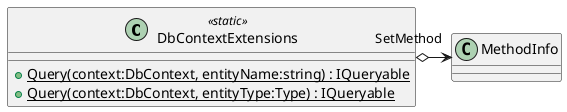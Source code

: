 @startuml
class DbContextExtensions <<static>> {
    + {static} Query(context:DbContext, entityName:string) : IQueryable
    + {static} Query(context:DbContext, entityType:Type) : IQueryable
}
DbContextExtensions o-> "SetMethod" MethodInfo
@enduml
